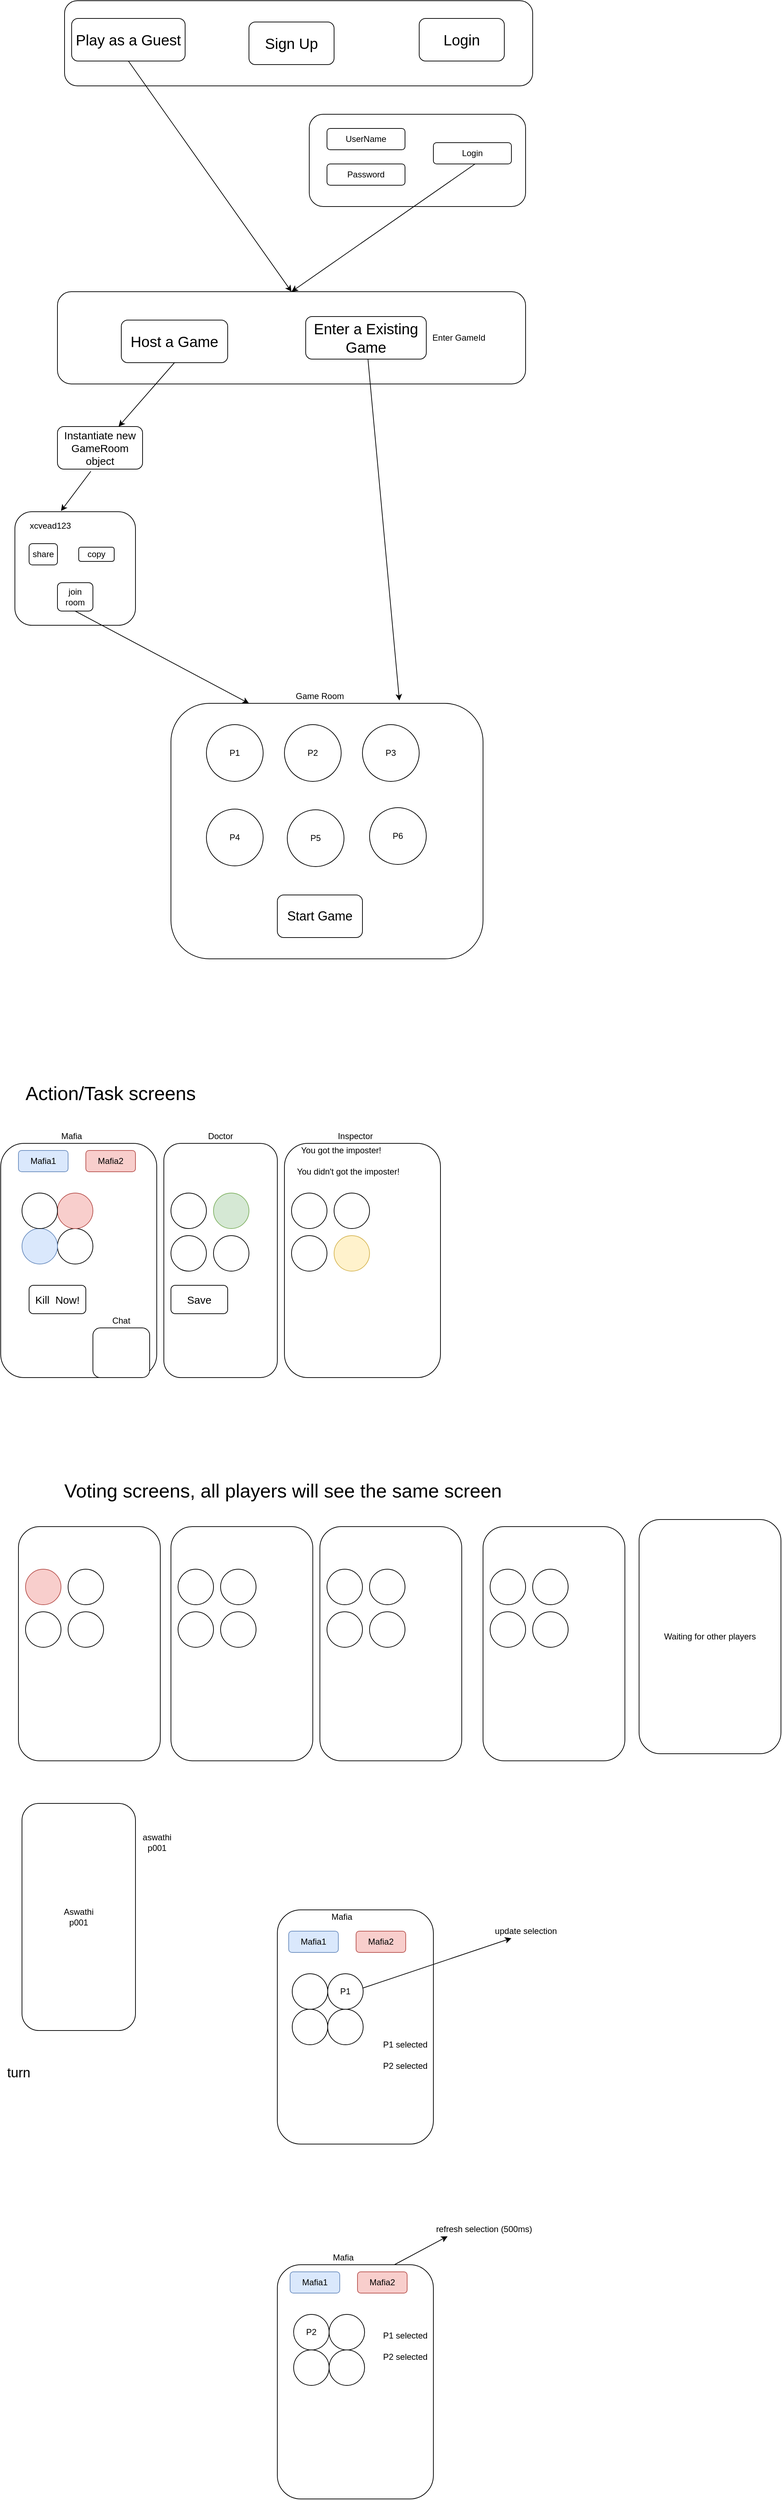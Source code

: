 <mxfile version="13.9.2" type="device"><diagram id="ruVXNU997SCmWgFCacwj" name="Page-1"><mxGraphModel dx="1730" dy="980" grid="1" gridSize="10" guides="1" tooltips="1" connect="1" arrows="1" fold="1" page="1" pageScale="1" pageWidth="850" pageHeight="1100" math="0" shadow="0"><root><mxCell id="0"/><mxCell id="1" parent="0"/><mxCell id="eVBIJH4WeEJTJ8BHO9S_-1" value="" style="rounded=1;whiteSpace=wrap;html=1;" parent="1" vertex="1"><mxGeometry x="100" y="130" width="660" height="120" as="geometry"/></mxCell><mxCell id="eVBIJH4WeEJTJ8BHO9S_-2" value="&lt;font style=&quot;font-size: 21px&quot;&gt;Play as a Guest&lt;/font&gt;" style="rounded=1;whiteSpace=wrap;html=1;" parent="1" vertex="1"><mxGeometry x="110" y="155" width="160" height="60" as="geometry"/></mxCell><mxCell id="eVBIJH4WeEJTJ8BHO9S_-3" value="&lt;font style=&quot;font-size: 21px&quot;&gt;Login&lt;/font&gt;" style="rounded=1;whiteSpace=wrap;html=1;" parent="1" vertex="1"><mxGeometry x="600" y="155" width="120" height="60" as="geometry"/></mxCell><mxCell id="eVBIJH4WeEJTJ8BHO9S_-4" value="" style="rounded=1;whiteSpace=wrap;html=1;" parent="1" vertex="1"><mxGeometry x="90" y="540" width="660" height="130" as="geometry"/></mxCell><mxCell id="eVBIJH4WeEJTJ8BHO9S_-6" value="&lt;font style=&quot;font-size: 21px&quot;&gt;Enter a Existing Game&lt;/font&gt;" style="rounded=1;whiteSpace=wrap;html=1;" parent="1" vertex="1"><mxGeometry x="440" y="575" width="170" height="60" as="geometry"/></mxCell><mxCell id="eVBIJH4WeEJTJ8BHO9S_-7" value="&lt;font style=&quot;font-size: 21px&quot;&gt;Host a Game&lt;/font&gt;" style="rounded=1;whiteSpace=wrap;html=1;" parent="1" vertex="1"><mxGeometry x="180" y="580" width="150" height="60" as="geometry"/></mxCell><mxCell id="eVBIJH4WeEJTJ8BHO9S_-8" value="" style="endArrow=classic;html=1;exitX=0.5;exitY=1;exitDx=0;exitDy=0;" parent="1" source="eVBIJH4WeEJTJ8BHO9S_-7" target="eVBIJH4WeEJTJ8BHO9S_-9" edge="1"><mxGeometry width="50" height="50" relative="1" as="geometry"><mxPoint x="390" y="730" as="sourcePoint"/><mxPoint x="240" y="750" as="targetPoint"/></mxGeometry></mxCell><mxCell id="eVBIJH4WeEJTJ8BHO9S_-9" value="&lt;font style=&quot;font-size: 15px&quot;&gt;Instantiate new GameRoom object&lt;br&gt;&lt;/font&gt;" style="rounded=1;whiteSpace=wrap;html=1;" parent="1" vertex="1"><mxGeometry x="90" y="730" width="120" height="60" as="geometry"/></mxCell><mxCell id="eVBIJH4WeEJTJ8BHO9S_-10" value="" style="endArrow=classic;html=1;entryX=0.732;entryY=-0.011;entryDx=0;entryDy=0;entryPerimeter=0;" parent="1" source="eVBIJH4WeEJTJ8BHO9S_-6" target="eVBIJH4WeEJTJ8BHO9S_-35" edge="1"><mxGeometry width="50" height="50" relative="1" as="geometry"><mxPoint x="480" y="640" as="sourcePoint"/><mxPoint x="401.25" y="730" as="targetPoint"/></mxGeometry></mxCell><mxCell id="eVBIJH4WeEJTJ8BHO9S_-11" value="" style="rounded=1;whiteSpace=wrap;html=1;" parent="1" vertex="1"><mxGeometry x="445" y="290" width="305" height="130" as="geometry"/></mxCell><mxCell id="eVBIJH4WeEJTJ8BHO9S_-12" value="UserName" style="rounded=1;whiteSpace=wrap;html=1;" parent="1" vertex="1"><mxGeometry x="470" y="310" width="110" height="30" as="geometry"/></mxCell><mxCell id="eVBIJH4WeEJTJ8BHO9S_-13" value="Login" style="rounded=1;whiteSpace=wrap;html=1;" parent="1" vertex="1"><mxGeometry x="620" y="330" width="110" height="30" as="geometry"/></mxCell><mxCell id="eVBIJH4WeEJTJ8BHO9S_-14" value="Password" style="rounded=1;whiteSpace=wrap;html=1;" parent="1" vertex="1"><mxGeometry x="470" y="360" width="110" height="30" as="geometry"/></mxCell><mxCell id="eVBIJH4WeEJTJ8BHO9S_-15" value="" style="endArrow=classic;html=1;exitX=0.5;exitY=1;exitDx=0;exitDy=0;entryX=0.5;entryY=0;entryDx=0;entryDy=0;" parent="1" target="eVBIJH4WeEJTJ8BHO9S_-4" edge="1"><mxGeometry width="50" height="50" relative="1" as="geometry"><mxPoint x="678.75" y="360" as="sourcePoint"/><mxPoint x="600" y="450" as="targetPoint"/></mxGeometry></mxCell><mxCell id="eVBIJH4WeEJTJ8BHO9S_-16" value="" style="endArrow=classic;html=1;exitX=0.5;exitY=1;exitDx=0;exitDy=0;entryX=0.5;entryY=0;entryDx=0;entryDy=0;" parent="1" source="eVBIJH4WeEJTJ8BHO9S_-2" target="eVBIJH4WeEJTJ8BHO9S_-4" edge="1"><mxGeometry width="50" height="50" relative="1" as="geometry"><mxPoint x="298.75" y="215" as="sourcePoint"/><mxPoint x="220" y="305" as="targetPoint"/></mxGeometry></mxCell><mxCell id="eVBIJH4WeEJTJ8BHO9S_-17" value="&lt;font style=&quot;font-size: 21px&quot;&gt;Sign Up&lt;/font&gt;" style="rounded=1;whiteSpace=wrap;html=1;" parent="1" vertex="1"><mxGeometry x="360" y="160" width="120" height="60" as="geometry"/></mxCell><mxCell id="eVBIJH4WeEJTJ8BHO9S_-29" value="" style="rounded=1;whiteSpace=wrap;html=1;" parent="1" vertex="1"><mxGeometry x="30" y="850" width="170" height="160" as="geometry"/></mxCell><mxCell id="eVBIJH4WeEJTJ8BHO9S_-30" value="Enter GameId" style="text;html=1;strokeColor=none;fillColor=none;align=center;verticalAlign=middle;whiteSpace=wrap;rounded=0;" parent="1" vertex="1"><mxGeometry x="611" y="595" width="90" height="20" as="geometry"/></mxCell><mxCell id="eVBIJH4WeEJTJ8BHO9S_-31" value="xcvead123" style="text;html=1;strokeColor=none;fillColor=none;align=center;verticalAlign=middle;whiteSpace=wrap;rounded=0;" parent="1" vertex="1"><mxGeometry x="60" y="860" width="40" height="20" as="geometry"/></mxCell><mxCell id="eVBIJH4WeEJTJ8BHO9S_-32" value="share" style="rounded=1;whiteSpace=wrap;html=1;" parent="1" vertex="1"><mxGeometry x="50" y="895" width="40" height="30" as="geometry"/></mxCell><mxCell id="eVBIJH4WeEJTJ8BHO9S_-33" value="copy" style="rounded=1;whiteSpace=wrap;html=1;" parent="1" vertex="1"><mxGeometry x="120" y="900" width="50" height="20" as="geometry"/></mxCell><mxCell id="eVBIJH4WeEJTJ8BHO9S_-34" value="join room" style="rounded=1;whiteSpace=wrap;html=1;" parent="1" vertex="1"><mxGeometry x="90" y="950" width="50" height="40" as="geometry"/></mxCell><mxCell id="eVBIJH4WeEJTJ8BHO9S_-35" value="" style="rounded=1;whiteSpace=wrap;html=1;" parent="1" vertex="1"><mxGeometry x="250" y="1120" width="440" height="360" as="geometry"/></mxCell><mxCell id="eVBIJH4WeEJTJ8BHO9S_-36" value="" style="endArrow=classic;html=1;exitX=0.5;exitY=1;exitDx=0;exitDy=0;entryX=0.25;entryY=0;entryDx=0;entryDy=0;" parent="1" source="eVBIJH4WeEJTJ8BHO9S_-34" target="eVBIJH4WeEJTJ8BHO9S_-35" edge="1"><mxGeometry width="50" height="50" relative="1" as="geometry"><mxPoint x="420" y="1030" as="sourcePoint"/><mxPoint x="470" y="980" as="targetPoint"/></mxGeometry></mxCell><mxCell id="eVBIJH4WeEJTJ8BHO9S_-37" value="Game Room" style="text;html=1;strokeColor=none;fillColor=none;align=center;verticalAlign=middle;whiteSpace=wrap;rounded=0;" parent="1" vertex="1"><mxGeometry x="420" y="1100" width="80" height="20" as="geometry"/></mxCell><mxCell id="eVBIJH4WeEJTJ8BHO9S_-38" value="" style="endArrow=classic;html=1;exitX=0.392;exitY=1.05;exitDx=0;exitDy=0;exitPerimeter=0;entryX=0.382;entryY=-0.006;entryDx=0;entryDy=0;entryPerimeter=0;" parent="1" source="eVBIJH4WeEJTJ8BHO9S_-9" target="eVBIJH4WeEJTJ8BHO9S_-29" edge="1"><mxGeometry width="50" height="50" relative="1" as="geometry"><mxPoint x="420" y="960" as="sourcePoint"/><mxPoint x="470" y="910" as="targetPoint"/></mxGeometry></mxCell><mxCell id="eVBIJH4WeEJTJ8BHO9S_-40" value="P6" style="ellipse;whiteSpace=wrap;html=1;aspect=fixed;" parent="1" vertex="1"><mxGeometry x="530" y="1267" width="80" height="80" as="geometry"/></mxCell><mxCell id="eVBIJH4WeEJTJ8BHO9S_-41" value="P5" style="ellipse;whiteSpace=wrap;html=1;aspect=fixed;" parent="1" vertex="1"><mxGeometry x="414" y="1270" width="80" height="80" as="geometry"/></mxCell><mxCell id="eVBIJH4WeEJTJ8BHO9S_-42" value="P4" style="ellipse;whiteSpace=wrap;html=1;aspect=fixed;" parent="1" vertex="1"><mxGeometry x="300" y="1269" width="80" height="80" as="geometry"/></mxCell><mxCell id="eVBIJH4WeEJTJ8BHO9S_-43" value="P3" style="ellipse;whiteSpace=wrap;html=1;aspect=fixed;" parent="1" vertex="1"><mxGeometry x="520" y="1150" width="80" height="80" as="geometry"/></mxCell><mxCell id="eVBIJH4WeEJTJ8BHO9S_-44" value="P2" style="ellipse;whiteSpace=wrap;html=1;aspect=fixed;" parent="1" vertex="1"><mxGeometry x="410" y="1150" width="80" height="80" as="geometry"/></mxCell><mxCell id="eVBIJH4WeEJTJ8BHO9S_-45" value="P1" style="ellipse;whiteSpace=wrap;html=1;aspect=fixed;" parent="1" vertex="1"><mxGeometry x="300" y="1150" width="80" height="80" as="geometry"/></mxCell><mxCell id="eVBIJH4WeEJTJ8BHO9S_-46" value="&lt;font style=&quot;font-size: 18px&quot;&gt;Start Game&lt;/font&gt;" style="rounded=1;whiteSpace=wrap;html=1;" parent="1" vertex="1"><mxGeometry x="400" y="1390" width="120" height="60" as="geometry"/></mxCell><mxCell id="eVBIJH4WeEJTJ8BHO9S_-47" value="" style="rounded=1;whiteSpace=wrap;html=1;" parent="1" vertex="1"><mxGeometry x="10" y="1740" width="220" height="330" as="geometry"/></mxCell><mxCell id="eVBIJH4WeEJTJ8BHO9S_-48" value="" style="rounded=1;whiteSpace=wrap;html=1;" parent="1" vertex="1"><mxGeometry x="240" y="1740" width="160" height="330" as="geometry"/></mxCell><mxCell id="eVBIJH4WeEJTJ8BHO9S_-49" value="" style="rounded=1;whiteSpace=wrap;html=1;" parent="1" vertex="1"><mxGeometry x="410" y="1740" width="220" height="330" as="geometry"/></mxCell><mxCell id="eVBIJH4WeEJTJ8BHO9S_-50" value="" style="rounded=1;whiteSpace=wrap;html=1;" parent="1" vertex="1"><mxGeometry x="35" y="2280" width="200" height="330" as="geometry"/></mxCell><mxCell id="eVBIJH4WeEJTJ8BHO9S_-51" value="Mafia" style="text;html=1;strokeColor=none;fillColor=none;align=center;verticalAlign=middle;whiteSpace=wrap;rounded=0;" parent="1" vertex="1"><mxGeometry x="90" y="1720" width="40" height="20" as="geometry"/></mxCell><mxCell id="eVBIJH4WeEJTJ8BHO9S_-52" value="Doctor" style="text;html=1;strokeColor=none;fillColor=none;align=center;verticalAlign=middle;whiteSpace=wrap;rounded=0;" parent="1" vertex="1"><mxGeometry x="300" y="1720" width="40" height="20" as="geometry"/></mxCell><mxCell id="eVBIJH4WeEJTJ8BHO9S_-53" value="Inspector" style="text;html=1;strokeColor=none;fillColor=none;align=center;verticalAlign=middle;whiteSpace=wrap;rounded=0;" parent="1" vertex="1"><mxGeometry x="490" y="1720" width="40" height="20" as="geometry"/></mxCell><mxCell id="eVBIJH4WeEJTJ8BHO9S_-55" value="" style="ellipse;whiteSpace=wrap;html=1;aspect=fixed;" parent="1" vertex="1"><mxGeometry x="90" y="1860" width="50" height="50" as="geometry"/></mxCell><mxCell id="eVBIJH4WeEJTJ8BHO9S_-56" value="" style="ellipse;whiteSpace=wrap;html=1;aspect=fixed;fillColor=#dae8fc;strokeColor=#6c8ebf;" parent="1" vertex="1"><mxGeometry x="40" y="1860" width="50" height="50" as="geometry"/></mxCell><mxCell id="eVBIJH4WeEJTJ8BHO9S_-57" value="" style="ellipse;whiteSpace=wrap;html=1;aspect=fixed;fillColor=#f8cecc;strokeColor=#b85450;" parent="1" vertex="1"><mxGeometry x="90" y="1810" width="50" height="50" as="geometry"/></mxCell><mxCell id="eVBIJH4WeEJTJ8BHO9S_-58" value="" style="ellipse;whiteSpace=wrap;html=1;aspect=fixed;" parent="1" vertex="1"><mxGeometry x="40" y="1810" width="50" height="50" as="geometry"/></mxCell><mxCell id="eVBIJH4WeEJTJ8BHO9S_-60" value="Mafia1" style="rounded=1;whiteSpace=wrap;html=1;fillColor=#dae8fc;strokeColor=#6c8ebf;" parent="1" vertex="1"><mxGeometry x="35" y="1750" width="70" height="30" as="geometry"/></mxCell><mxCell id="eVBIJH4WeEJTJ8BHO9S_-61" value="Mafia2" style="rounded=1;whiteSpace=wrap;html=1;fillColor=#f8cecc;strokeColor=#b85450;" parent="1" vertex="1"><mxGeometry x="130" y="1750" width="70" height="30" as="geometry"/></mxCell><mxCell id="eVBIJH4WeEJTJ8BHO9S_-62" value="" style="rounded=1;whiteSpace=wrap;html=1;" parent="1" vertex="1"><mxGeometry x="140" y="2000" width="80" height="70" as="geometry"/></mxCell><mxCell id="eVBIJH4WeEJTJ8BHO9S_-63" value="Chat" style="text;html=1;strokeColor=none;fillColor=none;align=center;verticalAlign=middle;whiteSpace=wrap;rounded=0;" parent="1" vertex="1"><mxGeometry x="160" y="1980" width="40" height="20" as="geometry"/></mxCell><mxCell id="eVBIJH4WeEJTJ8BHO9S_-64" value="&lt;font style=&quot;font-size: 15px&quot;&gt;Kill&amp;nbsp; Now!&lt;/font&gt;" style="rounded=1;whiteSpace=wrap;html=1;" parent="1" vertex="1"><mxGeometry x="50" y="1940" width="80" height="40" as="geometry"/></mxCell><mxCell id="N5LeVgLyUQovrJwLTWEl-1" value="" style="ellipse;whiteSpace=wrap;html=1;aspect=fixed;" parent="1" vertex="1"><mxGeometry x="250" y="1810" width="50" height="50" as="geometry"/></mxCell><mxCell id="N5LeVgLyUQovrJwLTWEl-2" value="" style="ellipse;whiteSpace=wrap;html=1;aspect=fixed;fillColor=#d5e8d4;strokeColor=#82b366;" parent="1" vertex="1"><mxGeometry x="310" y="1810" width="50" height="50" as="geometry"/></mxCell><mxCell id="N5LeVgLyUQovrJwLTWEl-3" value="" style="ellipse;whiteSpace=wrap;html=1;aspect=fixed;" parent="1" vertex="1"><mxGeometry x="250" y="1870" width="50" height="50" as="geometry"/></mxCell><mxCell id="N5LeVgLyUQovrJwLTWEl-4" value="" style="ellipse;whiteSpace=wrap;html=1;aspect=fixed;" parent="1" vertex="1"><mxGeometry x="310" y="1870" width="50" height="50" as="geometry"/></mxCell><mxCell id="N5LeVgLyUQovrJwLTWEl-5" value="&lt;font style=&quot;font-size: 15px&quot;&gt;Save&lt;/font&gt;" style="rounded=1;whiteSpace=wrap;html=1;" parent="1" vertex="1"><mxGeometry x="250" y="1940" width="80" height="40" as="geometry"/></mxCell><mxCell id="N5LeVgLyUQovrJwLTWEl-6" value="" style="ellipse;whiteSpace=wrap;html=1;aspect=fixed;" parent="1" vertex="1"><mxGeometry x="420" y="1810" width="50" height="50" as="geometry"/></mxCell><mxCell id="N5LeVgLyUQovrJwLTWEl-7" value="" style="ellipse;whiteSpace=wrap;html=1;aspect=fixed;fillColor=#fff2cc;strokeColor=#d6b656;" parent="1" vertex="1"><mxGeometry x="480" y="1870" width="50" height="50" as="geometry"/></mxCell><mxCell id="N5LeVgLyUQovrJwLTWEl-8" value="" style="ellipse;whiteSpace=wrap;html=1;aspect=fixed;" parent="1" vertex="1"><mxGeometry x="105" y="2400" width="50" height="50" as="geometry"/></mxCell><mxCell id="N5LeVgLyUQovrJwLTWEl-9" value="" style="ellipse;whiteSpace=wrap;html=1;aspect=fixed;" parent="1" vertex="1"><mxGeometry x="480" y="1810" width="50" height="50" as="geometry"/></mxCell><mxCell id="N5LeVgLyUQovrJwLTWEl-10" value="You didn't got the imposter!" style="text;html=1;strokeColor=none;fillColor=none;align=center;verticalAlign=middle;whiteSpace=wrap;rounded=0;" parent="1" vertex="1"><mxGeometry x="425" y="1770" width="150" height="20" as="geometry"/></mxCell><mxCell id="N5LeVgLyUQovrJwLTWEl-12" value="You got the imposter!" style="text;html=1;strokeColor=none;fillColor=none;align=center;verticalAlign=middle;whiteSpace=wrap;rounded=0;" parent="1" vertex="1"><mxGeometry x="430" y="1740" width="120" height="20" as="geometry"/></mxCell><mxCell id="N5LeVgLyUQovrJwLTWEl-13" value="" style="ellipse;whiteSpace=wrap;html=1;aspect=fixed;fillColor=#f8cecc;strokeColor=#b85450;" parent="1" vertex="1"><mxGeometry x="45" y="2340" width="50" height="50" as="geometry"/></mxCell><mxCell id="N5LeVgLyUQovrJwLTWEl-14" value="" style="ellipse;whiteSpace=wrap;html=1;aspect=fixed;" parent="1" vertex="1"><mxGeometry x="45" y="2400" width="50" height="50" as="geometry"/></mxCell><mxCell id="N5LeVgLyUQovrJwLTWEl-15" value="" style="ellipse;whiteSpace=wrap;html=1;aspect=fixed;" parent="1" vertex="1"><mxGeometry x="105" y="2340" width="50" height="50" as="geometry"/></mxCell><mxCell id="N5LeVgLyUQovrJwLTWEl-16" value="" style="ellipse;whiteSpace=wrap;html=1;aspect=fixed;" parent="1" vertex="1"><mxGeometry x="420" y="1870" width="50" height="50" as="geometry"/></mxCell><mxCell id="N5LeVgLyUQovrJwLTWEl-19" value="&lt;p style=&quot;line-height: 130% ; font-size: 27px&quot;&gt;&lt;font style=&quot;font-size: 27px&quot;&gt;Action/Task screens&lt;br&gt;&lt;/font&gt;&lt;/p&gt;" style="text;html=1;strokeColor=none;fillColor=none;align=center;verticalAlign=middle;whiteSpace=wrap;rounded=0;" parent="1" vertex="1"><mxGeometry x="40" y="1660" width="250" height="20" as="geometry"/></mxCell><mxCell id="N5LeVgLyUQovrJwLTWEl-20" value="" style="rounded=1;whiteSpace=wrap;html=1;" parent="1" vertex="1"><mxGeometry x="250" y="2280" width="200" height="330" as="geometry"/></mxCell><mxCell id="N5LeVgLyUQovrJwLTWEl-21" value="" style="ellipse;whiteSpace=wrap;html=1;aspect=fixed;" parent="1" vertex="1"><mxGeometry x="320" y="2400" width="50" height="50" as="geometry"/></mxCell><mxCell id="N5LeVgLyUQovrJwLTWEl-22" value="" style="ellipse;whiteSpace=wrap;html=1;aspect=fixed;" parent="1" vertex="1"><mxGeometry x="260" y="2340" width="50" height="50" as="geometry"/></mxCell><mxCell id="N5LeVgLyUQovrJwLTWEl-23" value="" style="ellipse;whiteSpace=wrap;html=1;aspect=fixed;" parent="1" vertex="1"><mxGeometry x="260" y="2400" width="50" height="50" as="geometry"/></mxCell><mxCell id="N5LeVgLyUQovrJwLTWEl-24" value="" style="ellipse;whiteSpace=wrap;html=1;aspect=fixed;" parent="1" vertex="1"><mxGeometry x="320" y="2340" width="50" height="50" as="geometry"/></mxCell><mxCell id="N5LeVgLyUQovrJwLTWEl-27" value="" style="rounded=1;whiteSpace=wrap;html=1;" parent="1" vertex="1"><mxGeometry x="460" y="2280" width="200" height="330" as="geometry"/></mxCell><mxCell id="N5LeVgLyUQovrJwLTWEl-28" value="" style="ellipse;whiteSpace=wrap;html=1;aspect=fixed;" parent="1" vertex="1"><mxGeometry x="530" y="2400" width="50" height="50" as="geometry"/></mxCell><mxCell id="N5LeVgLyUQovrJwLTWEl-29" value="" style="ellipse;whiteSpace=wrap;html=1;aspect=fixed;" parent="1" vertex="1"><mxGeometry x="470" y="2340" width="50" height="50" as="geometry"/></mxCell><mxCell id="N5LeVgLyUQovrJwLTWEl-30" value="" style="ellipse;whiteSpace=wrap;html=1;aspect=fixed;" parent="1" vertex="1"><mxGeometry x="470" y="2400" width="50" height="50" as="geometry"/></mxCell><mxCell id="N5LeVgLyUQovrJwLTWEl-31" value="" style="ellipse;whiteSpace=wrap;html=1;aspect=fixed;" parent="1" vertex="1"><mxGeometry x="530" y="2340" width="50" height="50" as="geometry"/></mxCell><mxCell id="N5LeVgLyUQovrJwLTWEl-42" value="" style="rounded=1;whiteSpace=wrap;html=1;" parent="1" vertex="1"><mxGeometry x="690" y="2280" width="200" height="330" as="geometry"/></mxCell><mxCell id="N5LeVgLyUQovrJwLTWEl-43" value="" style="ellipse;whiteSpace=wrap;html=1;aspect=fixed;" parent="1" vertex="1"><mxGeometry x="760" y="2400" width="50" height="50" as="geometry"/></mxCell><mxCell id="N5LeVgLyUQovrJwLTWEl-44" value="" style="ellipse;whiteSpace=wrap;html=1;aspect=fixed;" parent="1" vertex="1"><mxGeometry x="700" y="2340" width="50" height="50" as="geometry"/></mxCell><mxCell id="N5LeVgLyUQovrJwLTWEl-45" value="" style="ellipse;whiteSpace=wrap;html=1;aspect=fixed;" parent="1" vertex="1"><mxGeometry x="700" y="2400" width="50" height="50" as="geometry"/></mxCell><mxCell id="N5LeVgLyUQovrJwLTWEl-46" value="" style="ellipse;whiteSpace=wrap;html=1;aspect=fixed;" parent="1" vertex="1"><mxGeometry x="760" y="2340" width="50" height="50" as="geometry"/></mxCell><mxCell id="N5LeVgLyUQovrJwLTWEl-49" value="&lt;p style=&quot;line-height: 130% ; font-size: 27px&quot;&gt;&lt;font style=&quot;font-size: 27px&quot;&gt;Voting screens, all players will see the same screen&lt;br&gt;&lt;/font&gt;&lt;/p&gt;" style="text;html=1;strokeColor=none;fillColor=none;align=center;verticalAlign=middle;whiteSpace=wrap;rounded=0;" parent="1" vertex="1"><mxGeometry x="26" y="2220" width="764" height="20" as="geometry"/></mxCell><mxCell id="N5LeVgLyUQovrJwLTWEl-50" value="Aswathi&lt;br&gt;p001" style="rounded=1;whiteSpace=wrap;html=1;" parent="1" vertex="1"><mxGeometry x="40" y="2670" width="160" height="320" as="geometry"/></mxCell><mxCell id="N4qDEGcMGkeSc0qX27ao-1" value="&lt;font style=&quot;font-size: 19px&quot;&gt;turn&lt;/font&gt;" style="text;html=1;align=center;verticalAlign=middle;resizable=0;points=[];autosize=1;" vertex="1" parent="1"><mxGeometry x="10" y="3040" width="50" height="20" as="geometry"/></mxCell><mxCell id="N4qDEGcMGkeSc0qX27ao-2" value="Waiting for other players" style="rounded=1;whiteSpace=wrap;html=1;" vertex="1" parent="1"><mxGeometry x="910" y="2270" width="200" height="330" as="geometry"/></mxCell><mxCell id="N4qDEGcMGkeSc0qX27ao-3" value="aswathi&lt;br&gt;p001" style="text;html=1;align=center;verticalAlign=middle;resizable=0;points=[];autosize=1;" vertex="1" parent="1"><mxGeometry x="200" y="2710" width="60" height="30" as="geometry"/></mxCell><mxCell id="N4qDEGcMGkeSc0qX27ao-4" value="" style="rounded=1;whiteSpace=wrap;html=1;" vertex="1" parent="1"><mxGeometry x="400" y="2820" width="220" height="330" as="geometry"/></mxCell><mxCell id="N4qDEGcMGkeSc0qX27ao-5" value="Mafia" style="text;html=1;strokeColor=none;fillColor=none;align=center;verticalAlign=middle;whiteSpace=wrap;rounded=0;" vertex="1" parent="1"><mxGeometry x="471" y="2820" width="40" height="20" as="geometry"/></mxCell><mxCell id="N4qDEGcMGkeSc0qX27ao-6" value="" style="ellipse;whiteSpace=wrap;html=1;aspect=fixed;" vertex="1" parent="1"><mxGeometry x="471" y="2960" width="50" height="50" as="geometry"/></mxCell><mxCell id="N4qDEGcMGkeSc0qX27ao-7" value="" style="ellipse;whiteSpace=wrap;html=1;aspect=fixed;" vertex="1" parent="1"><mxGeometry x="421" y="2960" width="50" height="50" as="geometry"/></mxCell><mxCell id="N4qDEGcMGkeSc0qX27ao-8" value="P1" style="ellipse;whiteSpace=wrap;html=1;aspect=fixed;" vertex="1" parent="1"><mxGeometry x="471" y="2910" width="50" height="50" as="geometry"/></mxCell><mxCell id="N4qDEGcMGkeSc0qX27ao-9" value="" style="ellipse;whiteSpace=wrap;html=1;aspect=fixed;" vertex="1" parent="1"><mxGeometry x="421" y="2910" width="50" height="50" as="geometry"/></mxCell><mxCell id="N4qDEGcMGkeSc0qX27ao-10" value="Mafia1" style="rounded=1;whiteSpace=wrap;html=1;fillColor=#dae8fc;strokeColor=#6c8ebf;" vertex="1" parent="1"><mxGeometry x="416" y="2850" width="70" height="30" as="geometry"/></mxCell><mxCell id="N4qDEGcMGkeSc0qX27ao-11" value="Mafia2" style="rounded=1;whiteSpace=wrap;html=1;fillColor=#f8cecc;strokeColor=#b85450;" vertex="1" parent="1"><mxGeometry x="511" y="2850" width="70" height="30" as="geometry"/></mxCell><mxCell id="N4qDEGcMGkeSc0qX27ao-15" value="" style="endArrow=classic;html=1;" edge="1" parent="1"><mxGeometry width="50" height="50" relative="1" as="geometry"><mxPoint x="521" y="2930" as="sourcePoint"/><mxPoint x="730" y="2860" as="targetPoint"/></mxGeometry></mxCell><mxCell id="N4qDEGcMGkeSc0qX27ao-16" value="update selection" style="text;html=1;align=center;verticalAlign=middle;resizable=0;points=[];autosize=1;" vertex="1" parent="1"><mxGeometry x="700" y="2840" width="100" height="20" as="geometry"/></mxCell><mxCell id="N4qDEGcMGkeSc0qX27ao-17" value="" style="rounded=1;whiteSpace=wrap;html=1;" vertex="1" parent="1"><mxGeometry x="400" y="3320" width="220" height="330" as="geometry"/></mxCell><mxCell id="N4qDEGcMGkeSc0qX27ao-18" value="Mafia" style="text;html=1;strokeColor=none;fillColor=none;align=center;verticalAlign=middle;whiteSpace=wrap;rounded=0;" vertex="1" parent="1"><mxGeometry x="473" y="3300" width="40" height="20" as="geometry"/></mxCell><mxCell id="N4qDEGcMGkeSc0qX27ao-19" value="" style="ellipse;whiteSpace=wrap;html=1;aspect=fixed;" vertex="1" parent="1"><mxGeometry x="473" y="3440" width="50" height="50" as="geometry"/></mxCell><mxCell id="N4qDEGcMGkeSc0qX27ao-20" value="" style="ellipse;whiteSpace=wrap;html=1;aspect=fixed;" vertex="1" parent="1"><mxGeometry x="423" y="3440" width="50" height="50" as="geometry"/></mxCell><mxCell id="N4qDEGcMGkeSc0qX27ao-21" value="" style="ellipse;whiteSpace=wrap;html=1;aspect=fixed;" vertex="1" parent="1"><mxGeometry x="473" y="3390" width="50" height="50" as="geometry"/></mxCell><mxCell id="N4qDEGcMGkeSc0qX27ao-22" value="P2" style="ellipse;whiteSpace=wrap;html=1;aspect=fixed;" vertex="1" parent="1"><mxGeometry x="423" y="3390" width="50" height="50" as="geometry"/></mxCell><mxCell id="N4qDEGcMGkeSc0qX27ao-23" value="Mafia1" style="rounded=1;whiteSpace=wrap;html=1;fillColor=#dae8fc;strokeColor=#6c8ebf;" vertex="1" parent="1"><mxGeometry x="418" y="3330" width="70" height="30" as="geometry"/></mxCell><mxCell id="N4qDEGcMGkeSc0qX27ao-24" value="Mafia2" style="rounded=1;whiteSpace=wrap;html=1;fillColor=#f8cecc;strokeColor=#b85450;" vertex="1" parent="1"><mxGeometry x="513" y="3330" width="70" height="30" as="geometry"/></mxCell><mxCell id="N4qDEGcMGkeSc0qX27ao-28" value="" style="endArrow=classic;html=1;exitX=0.75;exitY=0;exitDx=0;exitDy=0;" edge="1" parent="1" source="N4qDEGcMGkeSc0qX27ao-17"><mxGeometry width="50" height="50" relative="1" as="geometry"><mxPoint x="523" y="3410.0" as="sourcePoint"/><mxPoint x="640" y="3280" as="targetPoint"/></mxGeometry></mxCell><mxCell id="N4qDEGcMGkeSc0qX27ao-29" value="refresh selection (500ms)" style="text;html=1;align=center;verticalAlign=middle;resizable=0;points=[];autosize=1;" vertex="1" parent="1"><mxGeometry x="616" y="3260" width="150" height="20" as="geometry"/></mxCell><mxCell id="N4qDEGcMGkeSc0qX27ao-31" value="P1 selected" style="text;html=1;align=center;verticalAlign=middle;resizable=0;points=[];autosize=1;" vertex="1" parent="1"><mxGeometry x="540" y="3000" width="80" height="20" as="geometry"/></mxCell><mxCell id="N4qDEGcMGkeSc0qX27ao-32" value="P1 selected" style="text;html=1;align=center;verticalAlign=middle;resizable=0;points=[];autosize=1;" vertex="1" parent="1"><mxGeometry x="540" y="3410" width="80" height="20" as="geometry"/></mxCell><mxCell id="N4qDEGcMGkeSc0qX27ao-33" value="P2 selected" style="text;html=1;align=center;verticalAlign=middle;resizable=0;points=[];autosize=1;" vertex="1" parent="1"><mxGeometry x="540" y="3440" width="80" height="20" as="geometry"/></mxCell><mxCell id="N4qDEGcMGkeSc0qX27ao-34" value="P2 selected" style="text;html=1;align=center;verticalAlign=middle;resizable=0;points=[];autosize=1;" vertex="1" parent="1"><mxGeometry x="540" y="3030" width="80" height="20" as="geometry"/></mxCell></root></mxGraphModel></diagram></mxfile>